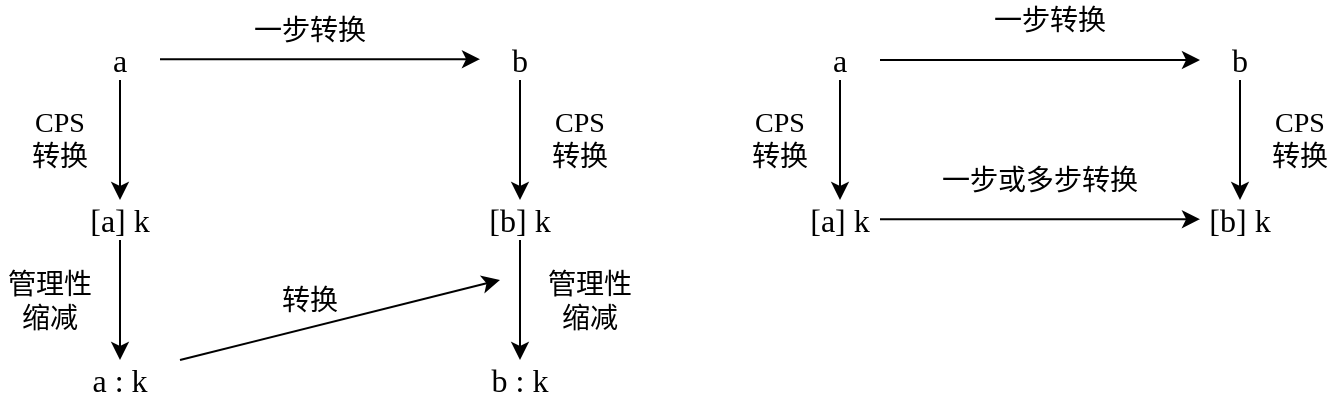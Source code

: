 <mxfile version="14.6.12" type="github">
  <diagram id="kFHRlbiRz3oi0GWtiiYQ" name="Page-1">
    <mxGraphModel dx="782" dy="458" grid="0" gridSize="10" guides="1" tooltips="1" connect="1" arrows="1" fold="1" page="1" pageScale="1" pageWidth="827" pageHeight="1169" math="0" shadow="0">
      <root>
        <mxCell id="0" />
        <mxCell id="1" parent="0" />
        <mxCell id="_PYNvtz8eXPCkGTq7S7g-1" value="" style="endArrow=classic;html=1;" edge="1" parent="1">
          <mxGeometry width="50" height="50" relative="1" as="geometry">
            <mxPoint x="160" y="99.58" as="sourcePoint" />
            <mxPoint x="320" y="99.58" as="targetPoint" />
          </mxGeometry>
        </mxCell>
        <mxCell id="_PYNvtz8eXPCkGTq7S7g-7" value="" style="edgeStyle=orthogonalEdgeStyle;rounded=0;orthogonalLoop=1;jettySize=auto;html=1;" edge="1" parent="1" source="_PYNvtz8eXPCkGTq7S7g-2" target="_PYNvtz8eXPCkGTq7S7g-6">
          <mxGeometry relative="1" as="geometry" />
        </mxCell>
        <mxCell id="_PYNvtz8eXPCkGTq7S7g-2" value="&lt;font style=&quot;font-size: 16px&quot; face=&quot;Times New Roman&quot;&gt;a&lt;/font&gt;" style="text;html=1;strokeColor=none;fillColor=none;align=center;verticalAlign=middle;whiteSpace=wrap;rounded=0;" vertex="1" parent="1">
          <mxGeometry x="120" y="90" width="40" height="20" as="geometry" />
        </mxCell>
        <mxCell id="_PYNvtz8eXPCkGTq7S7g-11" value="" style="edgeStyle=orthogonalEdgeStyle;rounded=0;orthogonalLoop=1;jettySize=auto;html=1;" edge="1" parent="1" source="_PYNvtz8eXPCkGTq7S7g-3" target="_PYNvtz8eXPCkGTq7S7g-10">
          <mxGeometry relative="1" as="geometry" />
        </mxCell>
        <mxCell id="_PYNvtz8eXPCkGTq7S7g-3" value="&lt;font style=&quot;font-size: 16px&quot; face=&quot;Times New Roman&quot;&gt;b&lt;/font&gt;" style="text;html=1;strokeColor=none;fillColor=none;align=center;verticalAlign=middle;whiteSpace=wrap;rounded=0;" vertex="1" parent="1">
          <mxGeometry x="320" y="90" width="40" height="20" as="geometry" />
        </mxCell>
        <mxCell id="_PYNvtz8eXPCkGTq7S7g-5" value="&lt;font style=&quot;font-size: 14px&quot;&gt;一步转换&lt;/font&gt;" style="text;html=1;strokeColor=none;fillColor=none;align=center;verticalAlign=middle;whiteSpace=wrap;rounded=0;" vertex="1" parent="1">
          <mxGeometry x="190" y="75" width="90" height="20" as="geometry" />
        </mxCell>
        <mxCell id="_PYNvtz8eXPCkGTq7S7g-14" value="" style="edgeStyle=orthogonalEdgeStyle;rounded=0;orthogonalLoop=1;jettySize=auto;html=1;" edge="1" parent="1" source="_PYNvtz8eXPCkGTq7S7g-6" target="_PYNvtz8eXPCkGTq7S7g-13">
          <mxGeometry relative="1" as="geometry" />
        </mxCell>
        <mxCell id="_PYNvtz8eXPCkGTq7S7g-6" value="&lt;font style=&quot;font-size: 16px&quot; face=&quot;Times New Roman&quot;&gt;[a] k&lt;/font&gt;" style="text;html=1;strokeColor=none;fillColor=none;align=center;verticalAlign=middle;whiteSpace=wrap;rounded=0;" vertex="1" parent="1">
          <mxGeometry x="120" y="170" width="40" height="20" as="geometry" />
        </mxCell>
        <mxCell id="_PYNvtz8eXPCkGTq7S7g-8" value="&lt;font style=&quot;font-size: 14px&quot; face=&quot;Times New Roman&quot;&gt;CPS转换&lt;/font&gt;" style="text;html=1;strokeColor=none;fillColor=none;align=center;verticalAlign=middle;whiteSpace=wrap;rounded=0;" vertex="1" parent="1">
          <mxGeometry x="90" y="130" width="40" height="20" as="geometry" />
        </mxCell>
        <mxCell id="_PYNvtz8eXPCkGTq7S7g-16" value="" style="edgeStyle=orthogonalEdgeStyle;rounded=0;orthogonalLoop=1;jettySize=auto;html=1;" edge="1" parent="1" source="_PYNvtz8eXPCkGTq7S7g-10" target="_PYNvtz8eXPCkGTq7S7g-15">
          <mxGeometry relative="1" as="geometry" />
        </mxCell>
        <mxCell id="_PYNvtz8eXPCkGTq7S7g-10" value="&lt;font style=&quot;font-size: 16px&quot; face=&quot;Times New Roman&quot;&gt;[b] k&lt;/font&gt;" style="text;html=1;strokeColor=none;fillColor=none;align=center;verticalAlign=middle;whiteSpace=wrap;rounded=0;" vertex="1" parent="1">
          <mxGeometry x="320" y="170" width="40" height="20" as="geometry" />
        </mxCell>
        <mxCell id="_PYNvtz8eXPCkGTq7S7g-12" value="&lt;font style=&quot;font-size: 14px&quot; face=&quot;Times New Roman&quot;&gt;CPS转换&lt;/font&gt;" style="text;html=1;strokeColor=none;fillColor=none;align=center;verticalAlign=middle;whiteSpace=wrap;rounded=0;" vertex="1" parent="1">
          <mxGeometry x="350" y="130" width="40" height="20" as="geometry" />
        </mxCell>
        <mxCell id="_PYNvtz8eXPCkGTq7S7g-13" value="&lt;font style=&quot;font-size: 16px&quot; face=&quot;Times New Roman&quot;&gt;a : k&lt;/font&gt;" style="text;html=1;strokeColor=none;fillColor=none;align=center;verticalAlign=middle;whiteSpace=wrap;rounded=0;" vertex="1" parent="1">
          <mxGeometry x="120" y="250" width="40" height="20" as="geometry" />
        </mxCell>
        <mxCell id="_PYNvtz8eXPCkGTq7S7g-15" value="&lt;font style=&quot;font-size: 16px&quot; face=&quot;Times New Roman&quot;&gt;b : k&lt;/font&gt;" style="text;html=1;strokeColor=none;fillColor=none;align=center;verticalAlign=middle;whiteSpace=wrap;rounded=0;" vertex="1" parent="1">
          <mxGeometry x="320" y="250" width="40" height="20" as="geometry" />
        </mxCell>
        <mxCell id="_PYNvtz8eXPCkGTq7S7g-17" value="" style="endArrow=classic;html=1;" edge="1" parent="1">
          <mxGeometry width="50" height="50" relative="1" as="geometry">
            <mxPoint x="170" y="250" as="sourcePoint" />
            <mxPoint x="330" y="210" as="targetPoint" />
          </mxGeometry>
        </mxCell>
        <mxCell id="_PYNvtz8eXPCkGTq7S7g-18" value="&lt;font style=&quot;font-size: 14px&quot;&gt;转换&lt;/font&gt;" style="text;html=1;strokeColor=none;fillColor=none;align=center;verticalAlign=middle;whiteSpace=wrap;rounded=0;" vertex="1" parent="1">
          <mxGeometry x="215" y="210" width="40" height="20" as="geometry" />
        </mxCell>
        <mxCell id="_PYNvtz8eXPCkGTq7S7g-21" value="&lt;font style=&quot;font-size: 14px&quot;&gt;管理性缩减&lt;/font&gt;" style="text;html=1;strokeColor=none;fillColor=none;align=center;verticalAlign=middle;whiteSpace=wrap;rounded=0;" vertex="1" parent="1">
          <mxGeometry x="80" y="210" width="50" height="20" as="geometry" />
        </mxCell>
        <mxCell id="_PYNvtz8eXPCkGTq7S7g-22" value="&lt;font style=&quot;font-size: 14px&quot;&gt;管理性缩减&lt;/font&gt;" style="text;html=1;strokeColor=none;fillColor=none;align=center;verticalAlign=middle;whiteSpace=wrap;rounded=0;" vertex="1" parent="1">
          <mxGeometry x="350" y="210" width="50" height="20" as="geometry" />
        </mxCell>
        <mxCell id="_PYNvtz8eXPCkGTq7S7g-24" value="&lt;span style=&quot;font-size: 16px&quot;&gt;&lt;font face=&quot;Times New Roman&quot;&gt;a&lt;/font&gt;&lt;/span&gt;" style="text;html=1;strokeColor=none;fillColor=none;align=center;verticalAlign=middle;whiteSpace=wrap;rounded=0;" vertex="1" parent="1">
          <mxGeometry x="480" y="90" width="40" height="20" as="geometry" />
        </mxCell>
        <mxCell id="_PYNvtz8eXPCkGTq7S7g-25" value="&lt;font style=&quot;font-size: 16px&quot; face=&quot;Times New Roman&quot;&gt;b&lt;/font&gt;" style="text;html=1;strokeColor=none;fillColor=none;align=center;verticalAlign=middle;whiteSpace=wrap;rounded=0;" vertex="1" parent="1">
          <mxGeometry x="680" y="90" width="40" height="20" as="geometry" />
        </mxCell>
        <mxCell id="_PYNvtz8eXPCkGTq7S7g-26" value="" style="endArrow=classic;html=1;" edge="1" parent="1">
          <mxGeometry width="50" height="50" relative="1" as="geometry">
            <mxPoint x="520" y="100.0" as="sourcePoint" />
            <mxPoint x="680.0" y="100.0" as="targetPoint" />
          </mxGeometry>
        </mxCell>
        <mxCell id="_PYNvtz8eXPCkGTq7S7g-27" style="edgeStyle=orthogonalEdgeStyle;rounded=0;orthogonalLoop=1;jettySize=auto;html=1;exitX=0.5;exitY=1;exitDx=0;exitDy=0;" edge="1" parent="1" source="_PYNvtz8eXPCkGTq7S7g-25" target="_PYNvtz8eXPCkGTq7S7g-25">
          <mxGeometry relative="1" as="geometry" />
        </mxCell>
        <mxCell id="_PYNvtz8eXPCkGTq7S7g-28" value="&lt;font style=&quot;font-size: 14px&quot;&gt;一步转换&lt;/font&gt;" style="text;html=1;strokeColor=none;fillColor=none;align=center;verticalAlign=middle;whiteSpace=wrap;rounded=0;" vertex="1" parent="1">
          <mxGeometry x="560" y="70" width="90" height="20" as="geometry" />
        </mxCell>
        <mxCell id="_PYNvtz8eXPCkGTq7S7g-30" value="" style="edgeStyle=orthogonalEdgeStyle;rounded=0;orthogonalLoop=1;jettySize=auto;html=1;exitX=0.5;exitY=1;exitDx=0;exitDy=0;" edge="1" parent="1" source="_PYNvtz8eXPCkGTq7S7g-24">
          <mxGeometry relative="1" as="geometry">
            <mxPoint x="500" y="120" as="sourcePoint" />
            <mxPoint x="500" y="170" as="targetPoint" />
            <Array as="points" />
          </mxGeometry>
        </mxCell>
        <mxCell id="_PYNvtz8eXPCkGTq7S7g-31" value="" style="endArrow=classic;html=1;exitX=0.5;exitY=1;exitDx=0;exitDy=0;" edge="1" parent="1" source="_PYNvtz8eXPCkGTq7S7g-25">
          <mxGeometry width="50" height="50" relative="1" as="geometry">
            <mxPoint x="480" y="220" as="sourcePoint" />
            <mxPoint x="700" y="170" as="targetPoint" />
          </mxGeometry>
        </mxCell>
        <mxCell id="_PYNvtz8eXPCkGTq7S7g-32" value="&lt;font style=&quot;font-size: 14px&quot; face=&quot;Times New Roman&quot;&gt;CPS转换&lt;/font&gt;" style="text;html=1;strokeColor=none;fillColor=none;align=center;verticalAlign=middle;whiteSpace=wrap;rounded=0;" vertex="1" parent="1">
          <mxGeometry x="450" y="130" width="40" height="20" as="geometry" />
        </mxCell>
        <mxCell id="_PYNvtz8eXPCkGTq7S7g-33" value="&lt;font style=&quot;font-size: 14px&quot; face=&quot;Times New Roman&quot;&gt;CPS转换&lt;/font&gt;" style="text;html=1;strokeColor=none;fillColor=none;align=center;verticalAlign=middle;whiteSpace=wrap;rounded=0;" vertex="1" parent="1">
          <mxGeometry x="710" y="130" width="40" height="20" as="geometry" />
        </mxCell>
        <mxCell id="_PYNvtz8eXPCkGTq7S7g-34" value="&lt;font style=&quot;font-size: 16px&quot; face=&quot;Times New Roman&quot;&gt;[a] k&lt;/font&gt;" style="text;html=1;strokeColor=none;fillColor=none;align=center;verticalAlign=middle;whiteSpace=wrap;rounded=0;" vertex="1" parent="1">
          <mxGeometry x="480" y="170" width="40" height="20" as="geometry" />
        </mxCell>
        <mxCell id="_PYNvtz8eXPCkGTq7S7g-35" value="&lt;font style=&quot;font-size: 16px&quot; face=&quot;Times New Roman&quot;&gt;[b] k&lt;/font&gt;" style="text;html=1;strokeColor=none;fillColor=none;align=center;verticalAlign=middle;whiteSpace=wrap;rounded=0;" vertex="1" parent="1">
          <mxGeometry x="680" y="170" width="40" height="20" as="geometry" />
        </mxCell>
        <mxCell id="_PYNvtz8eXPCkGTq7S7g-36" value="" style="endArrow=classic;html=1;" edge="1" parent="1">
          <mxGeometry width="50" height="50" relative="1" as="geometry">
            <mxPoint x="520" y="179.58" as="sourcePoint" />
            <mxPoint x="680" y="179.58" as="targetPoint" />
          </mxGeometry>
        </mxCell>
        <mxCell id="_PYNvtz8eXPCkGTq7S7g-37" value="&lt;font style=&quot;font-size: 14px&quot;&gt;一步或多步转换&lt;/font&gt;" style="text;html=1;strokeColor=none;fillColor=none;align=center;verticalAlign=middle;whiteSpace=wrap;rounded=0;" vertex="1" parent="1">
          <mxGeometry x="540" y="150" width="120" height="20" as="geometry" />
        </mxCell>
      </root>
    </mxGraphModel>
  </diagram>
</mxfile>
